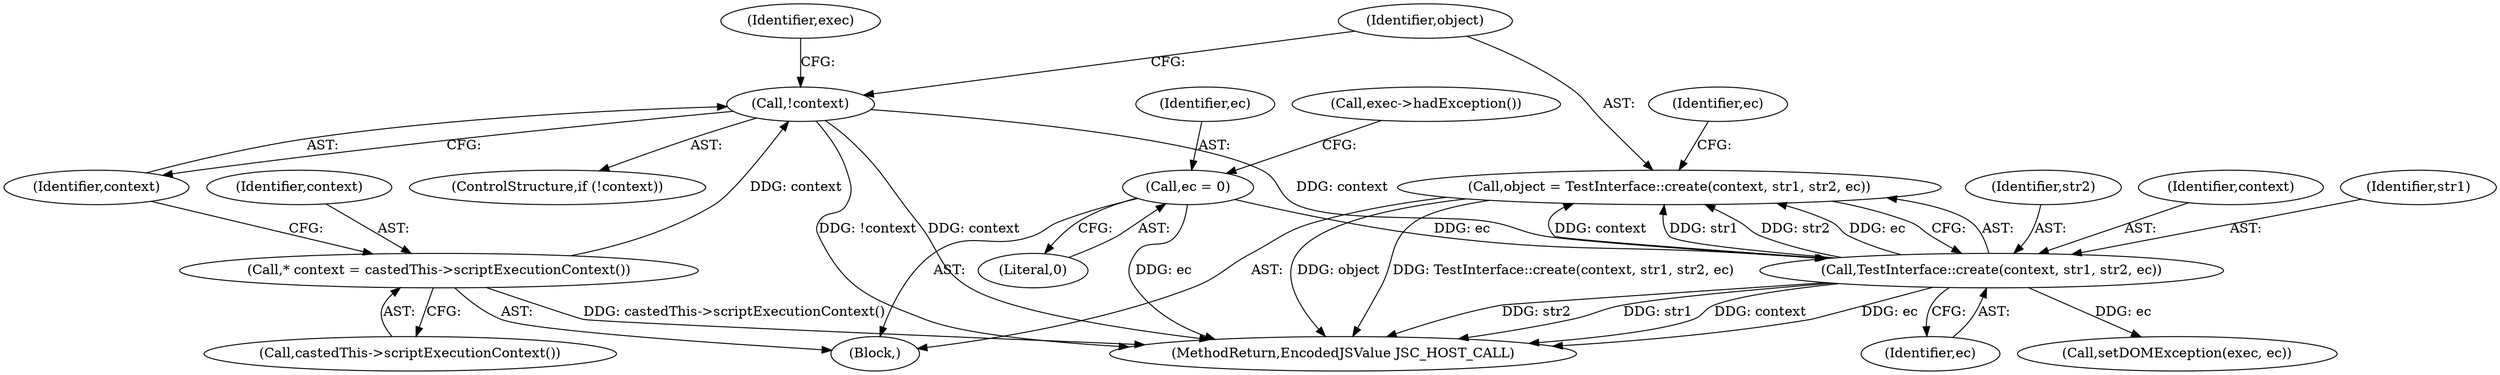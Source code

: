 digraph "0_Chrome_b944f670bb7a8a919daac497a4ea0536c954c201_16@API" {
"1000144" [label="(Call,object = TestInterface::create(context, str1, str2, ec))"];
"1000146" [label="(Call,TestInterface::create(context, str1, str2, ec))"];
"1000135" [label="(Call,!context)"];
"1000131" [label="(Call,* context = castedThis->scriptExecutionContext())"];
"1000115" [label="(Call,ec = 0)"];
"1000150" [label="(Identifier,ec)"];
"1000120" [label="(Call,exec->hadException())"];
"1000149" [label="(Identifier,str2)"];
"1000102" [label="(Block,)"];
"1000147" [label="(Identifier,context)"];
"1000146" [label="(Call,TestInterface::create(context, str1, str2, ec))"];
"1000167" [label="(MethodReturn,EncodedJSValue JSC_HOST_CALL)"];
"1000152" [label="(Identifier,ec)"];
"1000139" [label="(Identifier,exec)"];
"1000115" [label="(Call,ec = 0)"];
"1000136" [label="(Identifier,context)"];
"1000131" [label="(Call,* context = castedThis->scriptExecutionContext())"];
"1000132" [label="(Identifier,context)"];
"1000148" [label="(Identifier,str1)"];
"1000116" [label="(Identifier,ec)"];
"1000133" [label="(Call,castedThis->scriptExecutionContext())"];
"1000134" [label="(ControlStructure,if (!context))"];
"1000145" [label="(Identifier,object)"];
"1000154" [label="(Call,setDOMException(exec, ec))"];
"1000135" [label="(Call,!context)"];
"1000117" [label="(Literal,0)"];
"1000144" [label="(Call,object = TestInterface::create(context, str1, str2, ec))"];
"1000144" -> "1000102"  [label="AST: "];
"1000144" -> "1000146"  [label="CFG: "];
"1000145" -> "1000144"  [label="AST: "];
"1000146" -> "1000144"  [label="AST: "];
"1000152" -> "1000144"  [label="CFG: "];
"1000144" -> "1000167"  [label="DDG: object"];
"1000144" -> "1000167"  [label="DDG: TestInterface::create(context, str1, str2, ec)"];
"1000146" -> "1000144"  [label="DDG: context"];
"1000146" -> "1000144"  [label="DDG: str1"];
"1000146" -> "1000144"  [label="DDG: str2"];
"1000146" -> "1000144"  [label="DDG: ec"];
"1000146" -> "1000150"  [label="CFG: "];
"1000147" -> "1000146"  [label="AST: "];
"1000148" -> "1000146"  [label="AST: "];
"1000149" -> "1000146"  [label="AST: "];
"1000150" -> "1000146"  [label="AST: "];
"1000146" -> "1000167"  [label="DDG: ec"];
"1000146" -> "1000167"  [label="DDG: str2"];
"1000146" -> "1000167"  [label="DDG: str1"];
"1000146" -> "1000167"  [label="DDG: context"];
"1000135" -> "1000146"  [label="DDG: context"];
"1000115" -> "1000146"  [label="DDG: ec"];
"1000146" -> "1000154"  [label="DDG: ec"];
"1000135" -> "1000134"  [label="AST: "];
"1000135" -> "1000136"  [label="CFG: "];
"1000136" -> "1000135"  [label="AST: "];
"1000139" -> "1000135"  [label="CFG: "];
"1000145" -> "1000135"  [label="CFG: "];
"1000135" -> "1000167"  [label="DDG: !context"];
"1000135" -> "1000167"  [label="DDG: context"];
"1000131" -> "1000135"  [label="DDG: context"];
"1000131" -> "1000102"  [label="AST: "];
"1000131" -> "1000133"  [label="CFG: "];
"1000132" -> "1000131"  [label="AST: "];
"1000133" -> "1000131"  [label="AST: "];
"1000136" -> "1000131"  [label="CFG: "];
"1000131" -> "1000167"  [label="DDG: castedThis->scriptExecutionContext()"];
"1000115" -> "1000102"  [label="AST: "];
"1000115" -> "1000117"  [label="CFG: "];
"1000116" -> "1000115"  [label="AST: "];
"1000117" -> "1000115"  [label="AST: "];
"1000120" -> "1000115"  [label="CFG: "];
"1000115" -> "1000167"  [label="DDG: ec"];
}

